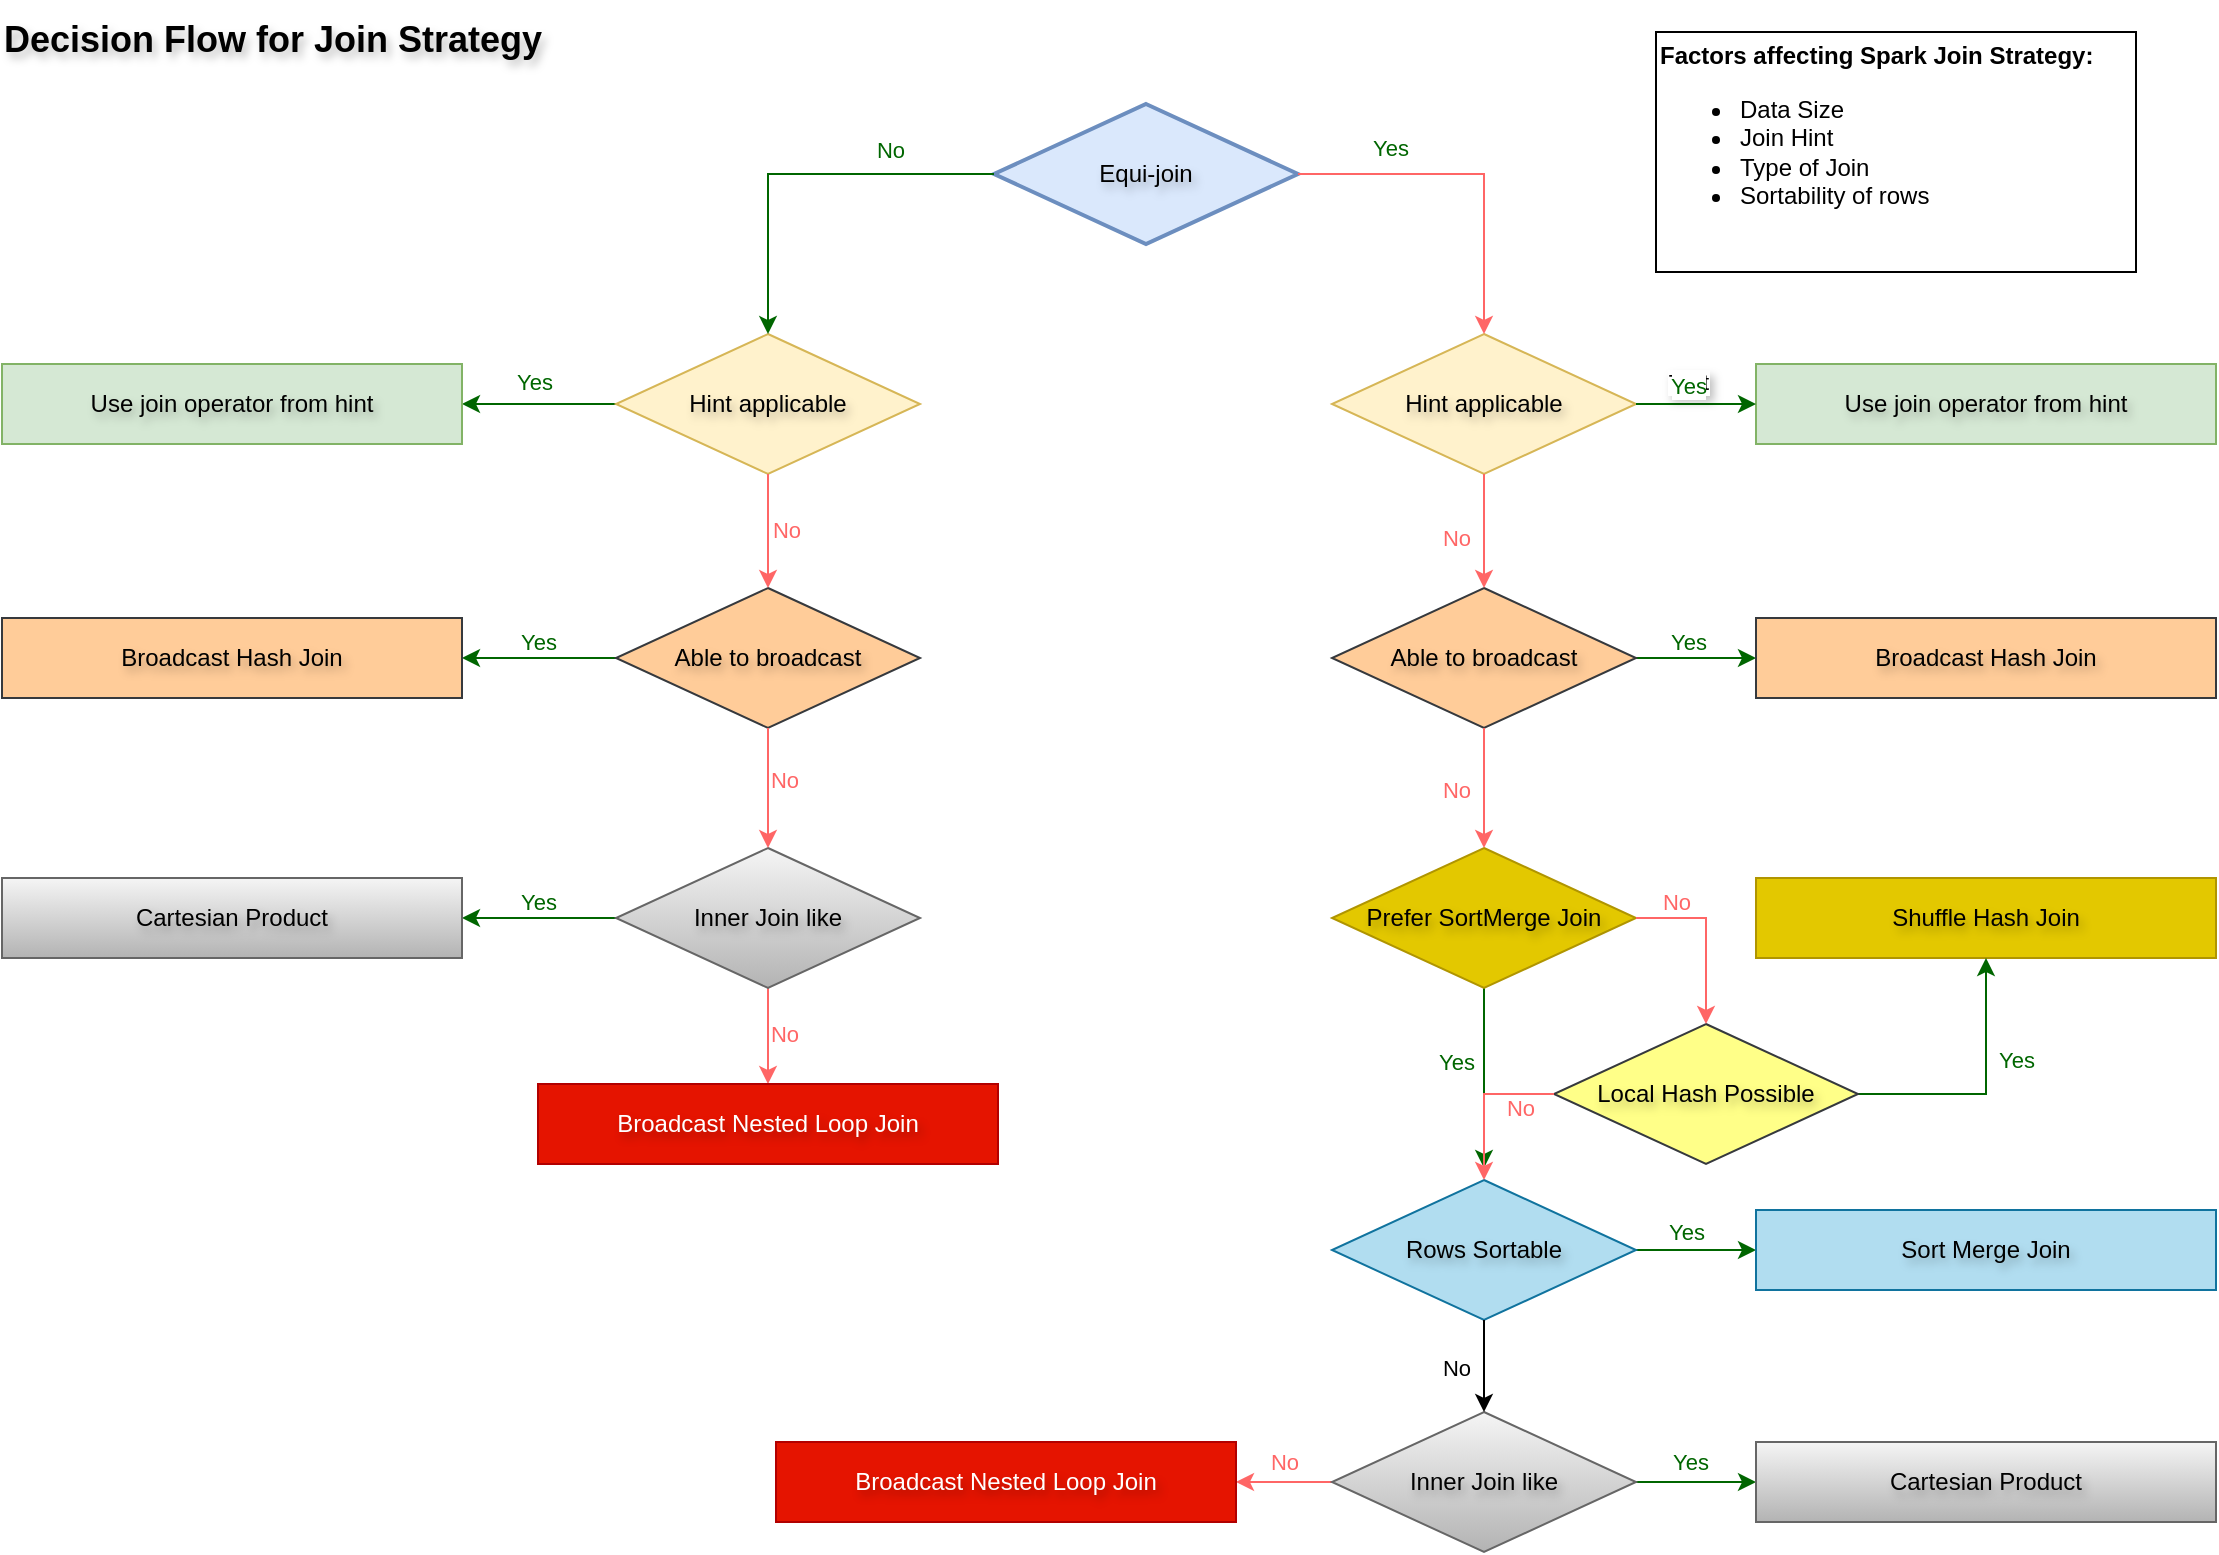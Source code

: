 <mxfile version="26.1.0">
  <diagram name="Page-1" id="Bed-eWaJXdRQISmTCw9B">
    <mxGraphModel dx="2898" dy="1151" grid="1" gridSize="10" guides="1" tooltips="1" connect="1" arrows="1" fold="1" page="1" pageScale="1" pageWidth="1400" pageHeight="850" math="0" shadow="0">
      <root>
        <mxCell id="0" />
        <mxCell id="1" parent="0" />
        <mxCell id="6l5RSFHwxLsTZtFq_D9o-2" value="Hint applicable" style="strokeWidth=1;html=1;shape=mxgraph.flowchart.decision;whiteSpace=wrap;rounded=0;fillColor=#fff2cc;strokeColor=#d6b656;textShadow=1;" parent="1" vertex="1">
          <mxGeometry x="-695" y="186" width="152" height="70" as="geometry" />
        </mxCell>
        <mxCell id="6l5RSFHwxLsTZtFq_D9o-3" value="Use join operator from hint" style="rounded=0;whiteSpace=wrap;html=1;absoluteArcSize=1;arcSize=14;strokeWidth=1;fillColor=#d5e8d4;strokeColor=#82b366;textShadow=1;" parent="1" vertex="1">
          <mxGeometry x="-483" y="201" width="230" height="40" as="geometry" />
        </mxCell>
        <mxCell id="6l5RSFHwxLsTZtFq_D9o-4" value="Equi-join" style="strokeWidth=2;html=1;shape=mxgraph.flowchart.decision;whiteSpace=wrap;rounded=0;fillColor=#dae8fc;strokeColor=#6c8ebf;textShadow=1;" parent="1" vertex="1">
          <mxGeometry x="-864" y="71" width="152" height="70" as="geometry" />
        </mxCell>
        <mxCell id="6l5RSFHwxLsTZtFq_D9o-5" value="" style="endArrow=classic;html=1;rounded=0;exitX=1;exitY=0.5;exitDx=0;exitDy=0;exitPerimeter=0;entryX=0.5;entryY=0;entryDx=0;entryDy=0;entryPerimeter=0;edgeStyle=orthogonalEdgeStyle;strokeColor=#FF6666;textShadow=1;" parent="1" source="6l5RSFHwxLsTZtFq_D9o-4" target="6l5RSFHwxLsTZtFq_D9o-2" edge="1">
          <mxGeometry width="50" height="50" relative="1" as="geometry">
            <mxPoint x="-853" y="560" as="sourcePoint" />
            <mxPoint x="-803" y="510" as="targetPoint" />
          </mxGeometry>
        </mxCell>
        <mxCell id="6l5RSFHwxLsTZtFq_D9o-27" value="Yes" style="edgeLabel;html=1;align=center;verticalAlign=middle;resizable=0;points=[];rounded=0;fontColor=#006600;textShadow=0;" parent="6l5RSFHwxLsTZtFq_D9o-5" vertex="1" connectable="0">
          <mxGeometry x="-0.429" y="2" relative="1" as="geometry">
            <mxPoint x="-4" y="-11" as="offset" />
          </mxGeometry>
        </mxCell>
        <mxCell id="6l5RSFHwxLsTZtFq_D9o-6" value="" style="endArrow=classic;html=1;rounded=0;exitX=1;exitY=0.5;exitDx=0;exitDy=0;exitPerimeter=0;entryX=0;entryY=0.5;entryDx=0;entryDy=0;strokeColor=#006600;textShadow=1;" parent="1" source="6l5RSFHwxLsTZtFq_D9o-2" target="6l5RSFHwxLsTZtFq_D9o-3" edge="1">
          <mxGeometry width="50" height="50" relative="1" as="geometry">
            <mxPoint x="-853" y="560" as="sourcePoint" />
            <mxPoint x="-803" y="510" as="targetPoint" />
          </mxGeometry>
        </mxCell>
        <mxCell id="6l5RSFHwxLsTZtFq_D9o-31" value="Text" style="edgeLabel;html=1;align=center;verticalAlign=middle;resizable=0;points=[];rounded=0;textShadow=1;" parent="6l5RSFHwxLsTZtFq_D9o-6" vertex="1" connectable="0">
          <mxGeometry x="-0.233" relative="1" as="geometry">
            <mxPoint x="3" y="-11" as="offset" />
          </mxGeometry>
        </mxCell>
        <mxCell id="6l5RSFHwxLsTZtFq_D9o-33" value="&lt;div&gt;Yes&lt;/div&gt;" style="edgeLabel;html=1;align=center;verticalAlign=middle;resizable=0;points=[];rounded=0;fontColor=#006600;textShadow=0;" parent="6l5RSFHwxLsTZtFq_D9o-6" vertex="1" connectable="0">
          <mxGeometry x="-0.133" y="9" relative="1" as="geometry">
            <mxPoint as="offset" />
          </mxGeometry>
        </mxCell>
        <mxCell id="6l5RSFHwxLsTZtFq_D9o-10" style="edgeStyle=orthogonalEdgeStyle;rounded=0;orthogonalLoop=1;jettySize=auto;html=1;exitX=1;exitY=0.5;exitDx=0;exitDy=0;exitPerimeter=0;entryX=0;entryY=0.5;entryDx=0;entryDy=0;fontColor=#006600;strokeColor=#006600;textShadow=1;" parent="1" source="6l5RSFHwxLsTZtFq_D9o-7" target="6l5RSFHwxLsTZtFq_D9o-8" edge="1">
          <mxGeometry relative="1" as="geometry" />
        </mxCell>
        <mxCell id="6l5RSFHwxLsTZtFq_D9o-35" value="Yes" style="edgeLabel;html=1;align=center;verticalAlign=middle;resizable=0;points=[];rounded=0;fontColor=#006600;textShadow=0;" parent="6l5RSFHwxLsTZtFq_D9o-10" vertex="1" connectable="0">
          <mxGeometry x="-0.133" relative="1" as="geometry">
            <mxPoint y="-8" as="offset" />
          </mxGeometry>
        </mxCell>
        <mxCell id="6l5RSFHwxLsTZtFq_D9o-7" value="Able to broadcast" style="strokeWidth=1;html=1;shape=mxgraph.flowchart.decision;whiteSpace=wrap;rounded=0;fillColor=#ffcc99;strokeColor=#36393d;textShadow=1;" parent="1" vertex="1">
          <mxGeometry x="-695" y="313" width="152" height="70" as="geometry" />
        </mxCell>
        <mxCell id="6l5RSFHwxLsTZtFq_D9o-8" value="Broadcast Hash Join" style="rounded=0;whiteSpace=wrap;html=1;absoluteArcSize=1;arcSize=14;strokeWidth=1;fillColor=#ffcc99;strokeColor=#36393d;textShadow=1;" parent="1" vertex="1">
          <mxGeometry x="-483" y="328" width="230" height="40" as="geometry" />
        </mxCell>
        <mxCell id="6l5RSFHwxLsTZtFq_D9o-9" value="" style="endArrow=classic;html=1;rounded=0;exitX=0.5;exitY=1;exitDx=0;exitDy=0;exitPerimeter=0;strokeColor=#FF6666;textShadow=1;" parent="1" source="6l5RSFHwxLsTZtFq_D9o-2" target="6l5RSFHwxLsTZtFq_D9o-7" edge="1">
          <mxGeometry width="50" height="50" relative="1" as="geometry">
            <mxPoint x="-853" y="560" as="sourcePoint" />
            <mxPoint x="-803" y="510" as="targetPoint" />
          </mxGeometry>
        </mxCell>
        <mxCell id="6l5RSFHwxLsTZtFq_D9o-34" value="No" style="edgeLabel;html=1;align=center;verticalAlign=middle;resizable=0;points=[];rounded=0;fontColor=#FF6666;textShadow=0;" parent="6l5RSFHwxLsTZtFq_D9o-9" vertex="1" connectable="0">
          <mxGeometry x="0.123" y="2" relative="1" as="geometry">
            <mxPoint x="-16" as="offset" />
          </mxGeometry>
        </mxCell>
        <mxCell id="6l5RSFHwxLsTZtFq_D9o-24" style="edgeStyle=orthogonalEdgeStyle;rounded=0;orthogonalLoop=1;jettySize=auto;html=1;exitX=0.5;exitY=1;exitDx=0;exitDy=0;exitPerimeter=0;strokeColor=#006600;textShadow=1;" parent="1" source="6l5RSFHwxLsTZtFq_D9o-11" edge="1">
          <mxGeometry relative="1" as="geometry">
            <mxPoint x="-619" y="603" as="targetPoint" />
          </mxGeometry>
        </mxCell>
        <mxCell id="6l5RSFHwxLsTZtFq_D9o-37" value="Yes" style="edgeLabel;html=1;align=center;verticalAlign=middle;resizable=0;points=[];rounded=0;fontColor=#006600;textShadow=0;" parent="6l5RSFHwxLsTZtFq_D9o-24" vertex="1" connectable="0">
          <mxGeometry x="-0.492" y="-2" relative="1" as="geometry">
            <mxPoint x="-12" y="14" as="offset" />
          </mxGeometry>
        </mxCell>
        <mxCell id="6l5RSFHwxLsTZtFq_D9o-11" value="Prefer SortMerge Join" style="strokeWidth=1;html=1;shape=mxgraph.flowchart.decision;whiteSpace=wrap;rounded=0;fillColor=#e3c800;fontColor=#000000;strokeColor=#B09500;textShadow=1;" parent="1" vertex="1">
          <mxGeometry x="-695" y="443" width="152" height="70" as="geometry" />
        </mxCell>
        <mxCell id="6l5RSFHwxLsTZtFq_D9o-12" value="Shuffle Hash Join" style="rounded=0;whiteSpace=wrap;html=1;absoluteArcSize=1;arcSize=14;strokeWidth=1;fillColor=#e3c800;fontColor=#000000;strokeColor=#B09500;textShadow=1;" parent="1" vertex="1">
          <mxGeometry x="-483" y="458" width="230" height="40" as="geometry" />
        </mxCell>
        <mxCell id="6l5RSFHwxLsTZtFq_D9o-13" style="edgeStyle=orthogonalEdgeStyle;rounded=0;orthogonalLoop=1;jettySize=auto;html=1;exitX=0.5;exitY=1;exitDx=0;exitDy=0;exitPerimeter=0;entryX=0.5;entryY=0;entryDx=0;entryDy=0;entryPerimeter=0;strokeColor=#FF6666;textShadow=1;" parent="1" source="6l5RSFHwxLsTZtFq_D9o-7" target="6l5RSFHwxLsTZtFq_D9o-11" edge="1">
          <mxGeometry relative="1" as="geometry" />
        </mxCell>
        <mxCell id="6l5RSFHwxLsTZtFq_D9o-36" value="No" style="edgeLabel;html=1;align=center;verticalAlign=middle;resizable=0;points=[];rounded=0;fontColor=#FF6666;textShadow=0;" parent="6l5RSFHwxLsTZtFq_D9o-13" vertex="1" connectable="0">
          <mxGeometry x="0.033" y="2" relative="1" as="geometry">
            <mxPoint x="-16" as="offset" />
          </mxGeometry>
        </mxCell>
        <mxCell id="6l5RSFHwxLsTZtFq_D9o-19" style="edgeStyle=orthogonalEdgeStyle;rounded=0;orthogonalLoop=1;jettySize=auto;html=1;exitX=1;exitY=0.5;exitDx=0;exitDy=0;exitPerimeter=0;strokeColor=#006600;textShadow=1;" parent="1" source="6l5RSFHwxLsTZtFq_D9o-14" target="6l5RSFHwxLsTZtFq_D9o-15" edge="1">
          <mxGeometry relative="1" as="geometry" />
        </mxCell>
        <mxCell id="6l5RSFHwxLsTZtFq_D9o-40" value="Yes" style="edgeLabel;html=1;align=center;verticalAlign=middle;resizable=0;points=[];rounded=0;fontColor=#006600;textShadow=0;" parent="6l5RSFHwxLsTZtFq_D9o-19" vertex="1" connectable="0">
          <mxGeometry x="-0.133" y="-1" relative="1" as="geometry">
            <mxPoint x="-1" y="-10" as="offset" />
          </mxGeometry>
        </mxCell>
        <mxCell id="6l5RSFHwxLsTZtFq_D9o-14" value="Rows Sortable" style="strokeWidth=1;html=1;shape=mxgraph.flowchart.decision;whiteSpace=wrap;rounded=0;fillColor=#b1ddf0;strokeColor=#10739e;textShadow=1;" parent="1" vertex="1">
          <mxGeometry x="-695" y="609" width="152" height="70" as="geometry" />
        </mxCell>
        <mxCell id="6l5RSFHwxLsTZtFq_D9o-15" value="Sort Merge Join" style="rounded=0;whiteSpace=wrap;html=1;absoluteArcSize=1;arcSize=14;strokeWidth=1;fillColor=#b1ddf0;strokeColor=#10739e;textShadow=1;" parent="1" vertex="1">
          <mxGeometry x="-483" y="624" width="230" height="40" as="geometry" />
        </mxCell>
        <mxCell id="6l5RSFHwxLsTZtFq_D9o-20" style="edgeStyle=orthogonalEdgeStyle;rounded=0;orthogonalLoop=1;jettySize=auto;html=1;exitX=1;exitY=0.5;exitDx=0;exitDy=0;exitPerimeter=0;entryX=0;entryY=0.5;entryDx=0;entryDy=0;strokeColor=#006600;textShadow=1;" parent="1" source="6l5RSFHwxLsTZtFq_D9o-16" target="6l5RSFHwxLsTZtFq_D9o-17" edge="1">
          <mxGeometry relative="1" as="geometry" />
        </mxCell>
        <mxCell id="6l5RSFHwxLsTZtFq_D9o-41" value="Yes" style="edgeLabel;html=1;align=center;verticalAlign=middle;resizable=0;points=[];rounded=0;fontColor=#006600;textShadow=0;" parent="6l5RSFHwxLsTZtFq_D9o-20" vertex="1" connectable="0">
          <mxGeometry x="-0.1" y="-1" relative="1" as="geometry">
            <mxPoint y="-11" as="offset" />
          </mxGeometry>
        </mxCell>
        <mxCell id="6l5RSFHwxLsTZtFq_D9o-45" style="edgeStyle=orthogonalEdgeStyle;rounded=0;orthogonalLoop=1;jettySize=auto;html=1;exitX=0;exitY=0.5;exitDx=0;exitDy=0;exitPerimeter=0;entryX=1;entryY=0.5;entryDx=0;entryDy=0;strokeColor=#FF6666;textShadow=1;" parent="1" source="6l5RSFHwxLsTZtFq_D9o-16" target="6l5RSFHwxLsTZtFq_D9o-44" edge="1">
          <mxGeometry relative="1" as="geometry" />
        </mxCell>
        <mxCell id="6l5RSFHwxLsTZtFq_D9o-46" value="No" style="edgeLabel;html=1;align=center;verticalAlign=middle;resizable=0;points=[];fontColor=#FF6666;textShadow=0;" parent="6l5RSFHwxLsTZtFq_D9o-45" vertex="1" connectable="0">
          <mxGeometry x="-0.417" y="4" relative="1" as="geometry">
            <mxPoint x="-10" y="-14" as="offset" />
          </mxGeometry>
        </mxCell>
        <mxCell id="6l5RSFHwxLsTZtFq_D9o-16" value="Inner Join like" style="strokeWidth=1;html=1;shape=mxgraph.flowchart.decision;whiteSpace=wrap;rounded=0;fillColor=#f5f5f5;strokeColor=#666666;gradientColor=#b3b3b3;textShadow=1;" parent="1" vertex="1">
          <mxGeometry x="-695" y="725" width="152" height="70" as="geometry" />
        </mxCell>
        <mxCell id="6l5RSFHwxLsTZtFq_D9o-17" value="Cartesian Product" style="rounded=0;whiteSpace=wrap;html=1;absoluteArcSize=1;arcSize=14;strokeWidth=1;fillColor=#f5f5f5;strokeColor=#666666;gradientColor=#b3b3b3;textShadow=1;" parent="1" vertex="1">
          <mxGeometry x="-483" y="740" width="230" height="40" as="geometry" />
        </mxCell>
        <mxCell id="6l5RSFHwxLsTZtFq_D9o-22" style="edgeStyle=orthogonalEdgeStyle;rounded=0;orthogonalLoop=1;jettySize=auto;html=1;exitX=1;exitY=0.5;exitDx=0;exitDy=0;exitPerimeter=0;entryX=0.5;entryY=1;entryDx=0;entryDy=0;strokeColor=#006600;textShadow=1;" parent="1" source="6l5RSFHwxLsTZtFq_D9o-18" target="6l5RSFHwxLsTZtFq_D9o-12" edge="1">
          <mxGeometry relative="1" as="geometry" />
        </mxCell>
        <mxCell id="6l5RSFHwxLsTZtFq_D9o-42" value="Yes" style="edgeLabel;html=1;align=center;verticalAlign=middle;resizable=0;points=[];rounded=0;fontColor=#006600;textShadow=0;" parent="6l5RSFHwxLsTZtFq_D9o-22" vertex="1" connectable="0">
          <mxGeometry x="0.224" y="-4" relative="1" as="geometry">
            <mxPoint x="11" as="offset" />
          </mxGeometry>
        </mxCell>
        <mxCell id="6l5RSFHwxLsTZtFq_D9o-18" value="Local Hash Possible" style="strokeWidth=1;html=1;shape=mxgraph.flowchart.decision;whiteSpace=wrap;rounded=0;fillColor=#ffff88;strokeColor=#36393d;textShadow=1;" parent="1" vertex="1">
          <mxGeometry x="-584" y="531" width="152" height="70" as="geometry" />
        </mxCell>
        <mxCell id="6l5RSFHwxLsTZtFq_D9o-21" style="edgeStyle=orthogonalEdgeStyle;rounded=0;orthogonalLoop=1;jettySize=auto;html=1;exitX=1;exitY=0.5;exitDx=0;exitDy=0;exitPerimeter=0;entryX=0.5;entryY=0;entryDx=0;entryDy=0;entryPerimeter=0;strokeColor=#FF6666;textShadow=1;" parent="1" source="6l5RSFHwxLsTZtFq_D9o-11" target="6l5RSFHwxLsTZtFq_D9o-18" edge="1">
          <mxGeometry relative="1" as="geometry" />
        </mxCell>
        <mxCell id="6l5RSFHwxLsTZtFq_D9o-43" value="No" style="edgeLabel;html=1;align=center;verticalAlign=middle;resizable=0;points=[];fontColor=#FF6666;textShadow=0;" parent="6l5RSFHwxLsTZtFq_D9o-21" vertex="1" connectable="0">
          <mxGeometry x="-0.667" y="2" relative="1" as="geometry">
            <mxPoint x="5" y="-6" as="offset" />
          </mxGeometry>
        </mxCell>
        <mxCell id="6l5RSFHwxLsTZtFq_D9o-23" style="edgeStyle=orthogonalEdgeStyle;rounded=0;orthogonalLoop=1;jettySize=auto;html=1;exitX=0;exitY=0.5;exitDx=0;exitDy=0;exitPerimeter=0;entryX=0.5;entryY=0;entryDx=0;entryDy=0;entryPerimeter=0;strokeColor=#FF6666;textShadow=1;" parent="1" source="6l5RSFHwxLsTZtFq_D9o-18" target="6l5RSFHwxLsTZtFq_D9o-14" edge="1">
          <mxGeometry relative="1" as="geometry" />
        </mxCell>
        <mxCell id="6l5RSFHwxLsTZtFq_D9o-38" value="No" style="edgeLabel;html=1;align=center;verticalAlign=middle;resizable=0;points=[];rounded=0;fontColor=#FF6666;textShadow=0;" parent="6l5RSFHwxLsTZtFq_D9o-23" vertex="1" connectable="0">
          <mxGeometry x="-0.556" y="4" relative="1" as="geometry">
            <mxPoint y="3" as="offset" />
          </mxGeometry>
        </mxCell>
        <mxCell id="6l5RSFHwxLsTZtFq_D9o-25" style="edgeStyle=orthogonalEdgeStyle;rounded=0;orthogonalLoop=1;jettySize=auto;html=1;exitX=0.5;exitY=1;exitDx=0;exitDy=0;exitPerimeter=0;entryX=0.5;entryY=0;entryDx=0;entryDy=0;entryPerimeter=0;textShadow=1;" parent="1" source="6l5RSFHwxLsTZtFq_D9o-14" target="6l5RSFHwxLsTZtFq_D9o-16" edge="1">
          <mxGeometry relative="1" as="geometry" />
        </mxCell>
        <mxCell id="6l5RSFHwxLsTZtFq_D9o-39" value="No" style="edgeLabel;html=1;align=center;verticalAlign=middle;resizable=0;points=[];rounded=0;textShadow=0;" parent="6l5RSFHwxLsTZtFq_D9o-25" vertex="1" connectable="0">
          <mxGeometry x="-0.2" y="1" relative="1" as="geometry">
            <mxPoint x="-15" y="5" as="offset" />
          </mxGeometry>
        </mxCell>
        <mxCell id="6l5RSFHwxLsTZtFq_D9o-44" value="Broadcast Nested Loop Join" style="rounded=0;whiteSpace=wrap;html=1;absoluteArcSize=1;arcSize=14;strokeWidth=1;fillColor=#e51400;strokeColor=#B20000;fontColor=#ffffff;textShadow=1;" parent="1" vertex="1">
          <mxGeometry x="-973" y="740" width="230" height="40" as="geometry" />
        </mxCell>
        <mxCell id="6l5RSFHwxLsTZtFq_D9o-54" style="edgeStyle=orthogonalEdgeStyle;rounded=0;orthogonalLoop=1;jettySize=auto;html=1;exitX=0;exitY=0.5;exitDx=0;exitDy=0;exitPerimeter=0;entryX=1;entryY=0.5;entryDx=0;entryDy=0;strokeColor=#006600;textShadow=1;" parent="1" source="6l5RSFHwxLsTZtFq_D9o-47" target="6l5RSFHwxLsTZtFq_D9o-48" edge="1">
          <mxGeometry relative="1" as="geometry" />
        </mxCell>
        <mxCell id="6l5RSFHwxLsTZtFq_D9o-66" value="Yes" style="edgeLabel;html=1;align=center;verticalAlign=middle;resizable=0;points=[];fontColor=#006600;textShadow=0;" parent="6l5RSFHwxLsTZtFq_D9o-54" vertex="1" connectable="0">
          <mxGeometry x="-0.091" relative="1" as="geometry">
            <mxPoint x="-6" y="-11" as="offset" />
          </mxGeometry>
        </mxCell>
        <mxCell id="6l5RSFHwxLsTZtFq_D9o-47" value="Hint applicable" style="strokeWidth=1;html=1;shape=mxgraph.flowchart.decision;whiteSpace=wrap;rounded=0;fillColor=#fff2cc;strokeColor=#d6b656;textShadow=1;" parent="1" vertex="1">
          <mxGeometry x="-1053" y="186" width="152" height="70" as="geometry" />
        </mxCell>
        <mxCell id="6l5RSFHwxLsTZtFq_D9o-48" value="Use join operator from hint" style="rounded=0;whiteSpace=wrap;html=1;absoluteArcSize=1;arcSize=14;strokeWidth=1;fillColor=#d5e8d4;strokeColor=#82b366;textShadow=1;" parent="1" vertex="1">
          <mxGeometry x="-1360" y="201" width="230" height="40" as="geometry" />
        </mxCell>
        <mxCell id="6l5RSFHwxLsTZtFq_D9o-53" style="edgeStyle=orthogonalEdgeStyle;rounded=0;orthogonalLoop=1;jettySize=auto;html=1;exitX=0;exitY=0.5;exitDx=0;exitDy=0;exitPerimeter=0;entryX=0.5;entryY=0;entryDx=0;entryDy=0;entryPerimeter=0;strokeColor=#006600;textShadow=1;" parent="1" source="6l5RSFHwxLsTZtFq_D9o-4" target="6l5RSFHwxLsTZtFq_D9o-47" edge="1">
          <mxGeometry relative="1" as="geometry" />
        </mxCell>
        <mxCell id="6l5RSFHwxLsTZtFq_D9o-65" value="No" style="edgeLabel;html=1;align=center;verticalAlign=middle;resizable=0;points=[];fontColor=#006600;textShadow=0;" parent="6l5RSFHwxLsTZtFq_D9o-53" vertex="1" connectable="0">
          <mxGeometry x="-0.465" y="1" relative="1" as="geometry">
            <mxPoint x="-1" y="-13" as="offset" />
          </mxGeometry>
        </mxCell>
        <mxCell id="6l5RSFHwxLsTZtFq_D9o-57" style="edgeStyle=orthogonalEdgeStyle;rounded=0;orthogonalLoop=1;jettySize=auto;html=1;exitX=0;exitY=0.5;exitDx=0;exitDy=0;exitPerimeter=0;entryX=1;entryY=0.5;entryDx=0;entryDy=0;strokeColor=#006600;textShadow=1;" parent="1" source="6l5RSFHwxLsTZtFq_D9o-55" target="6l5RSFHwxLsTZtFq_D9o-56" edge="1">
          <mxGeometry relative="1" as="geometry" />
        </mxCell>
        <mxCell id="6l5RSFHwxLsTZtFq_D9o-67" value="Yes" style="edgeLabel;html=1;align=center;verticalAlign=middle;resizable=0;points=[];fontColor=#006600;textShadow=0;" parent="6l5RSFHwxLsTZtFq_D9o-57" vertex="1" connectable="0">
          <mxGeometry x="-0.039" y="-3" relative="1" as="geometry">
            <mxPoint x="-2" y="-5" as="offset" />
          </mxGeometry>
        </mxCell>
        <mxCell id="6l5RSFHwxLsTZtFq_D9o-55" value="Able to broadcast" style="strokeWidth=1;html=1;shape=mxgraph.flowchart.decision;whiteSpace=wrap;rounded=0;fillColor=#ffcc99;strokeColor=#36393d;textShadow=1;" parent="1" vertex="1">
          <mxGeometry x="-1053" y="313" width="152" height="70" as="geometry" />
        </mxCell>
        <mxCell id="6l5RSFHwxLsTZtFq_D9o-56" value="Broadcast Hash Join" style="rounded=0;whiteSpace=wrap;html=1;absoluteArcSize=1;arcSize=14;strokeWidth=1;fillColor=#ffcc99;strokeColor=#36393d;textShadow=1;" parent="1" vertex="1">
          <mxGeometry x="-1360" y="328" width="230" height="40" as="geometry" />
        </mxCell>
        <mxCell id="6l5RSFHwxLsTZtFq_D9o-58" style="edgeStyle=orthogonalEdgeStyle;rounded=0;orthogonalLoop=1;jettySize=auto;html=1;exitX=0.5;exitY=1;exitDx=0;exitDy=0;exitPerimeter=0;entryX=0.5;entryY=0;entryDx=0;entryDy=0;entryPerimeter=0;strokeColor=#FF6666;textShadow=1;" parent="1" source="6l5RSFHwxLsTZtFq_D9o-47" target="6l5RSFHwxLsTZtFq_D9o-55" edge="1">
          <mxGeometry relative="1" as="geometry" />
        </mxCell>
        <mxCell id="6l5RSFHwxLsTZtFq_D9o-69" value="No" style="edgeLabel;html=1;align=center;verticalAlign=middle;resizable=0;points=[];fontColor=#FF6666;textShadow=0;" parent="6l5RSFHwxLsTZtFq_D9o-58" vertex="1" connectable="0">
          <mxGeometry x="-0.018" relative="1" as="geometry">
            <mxPoint x="9" as="offset" />
          </mxGeometry>
        </mxCell>
        <mxCell id="6l5RSFHwxLsTZtFq_D9o-61" style="edgeStyle=orthogonalEdgeStyle;rounded=0;orthogonalLoop=1;jettySize=auto;html=1;exitX=0;exitY=0.5;exitDx=0;exitDy=0;exitPerimeter=0;entryX=1;entryY=0.5;entryDx=0;entryDy=0;strokeColor=#006600;textShadow=1;" parent="1" source="6l5RSFHwxLsTZtFq_D9o-59" target="6l5RSFHwxLsTZtFq_D9o-60" edge="1">
          <mxGeometry relative="1" as="geometry" />
        </mxCell>
        <mxCell id="6l5RSFHwxLsTZtFq_D9o-68" value="Yes" style="edgeLabel;html=1;align=center;verticalAlign=middle;resizable=0;points=[];fontColor=#006600;textShadow=0;" parent="6l5RSFHwxLsTZtFq_D9o-61" vertex="1" connectable="0">
          <mxGeometry x="0.091" y="1" relative="1" as="geometry">
            <mxPoint x="3" y="-9" as="offset" />
          </mxGeometry>
        </mxCell>
        <mxCell id="6l5RSFHwxLsTZtFq_D9o-64" style="edgeStyle=orthogonalEdgeStyle;rounded=0;orthogonalLoop=1;jettySize=auto;html=1;exitX=0.5;exitY=1;exitDx=0;exitDy=0;exitPerimeter=0;entryX=0.5;entryY=0;entryDx=0;entryDy=0;strokeColor=#FF6666;textShadow=1;" parent="1" source="6l5RSFHwxLsTZtFq_D9o-59" target="6l5RSFHwxLsTZtFq_D9o-63" edge="1">
          <mxGeometry relative="1" as="geometry" />
        </mxCell>
        <mxCell id="6l5RSFHwxLsTZtFq_D9o-71" value="No" style="edgeLabel;html=1;align=center;verticalAlign=middle;resizable=0;points=[];fontColor=#FF6666;textShadow=0;" parent="6l5RSFHwxLsTZtFq_D9o-64" vertex="1" connectable="0">
          <mxGeometry x="-0.125" relative="1" as="geometry">
            <mxPoint x="8" y="2" as="offset" />
          </mxGeometry>
        </mxCell>
        <mxCell id="6l5RSFHwxLsTZtFq_D9o-59" value="Inner Join like" style="strokeWidth=1;html=1;shape=mxgraph.flowchart.decision;whiteSpace=wrap;rounded=0;fillColor=#f5f5f5;strokeColor=#666666;gradientColor=#b3b3b3;textShadow=1;" parent="1" vertex="1">
          <mxGeometry x="-1053" y="443" width="152" height="70" as="geometry" />
        </mxCell>
        <mxCell id="6l5RSFHwxLsTZtFq_D9o-60" value="Cartesian Product" style="rounded=0;whiteSpace=wrap;html=1;absoluteArcSize=1;arcSize=14;strokeWidth=1;fillColor=#f5f5f5;strokeColor=#666666;gradientColor=#b3b3b3;textShadow=1;" parent="1" vertex="1">
          <mxGeometry x="-1360" y="458" width="230" height="40" as="geometry" />
        </mxCell>
        <mxCell id="6l5RSFHwxLsTZtFq_D9o-62" style="edgeStyle=orthogonalEdgeStyle;rounded=0;orthogonalLoop=1;jettySize=auto;html=1;exitX=0.5;exitY=1;exitDx=0;exitDy=0;exitPerimeter=0;entryX=0.5;entryY=0;entryDx=0;entryDy=0;entryPerimeter=0;strokeColor=#FF6666;textShadow=1;" parent="1" source="6l5RSFHwxLsTZtFq_D9o-55" target="6l5RSFHwxLsTZtFq_D9o-59" edge="1">
          <mxGeometry relative="1" as="geometry" />
        </mxCell>
        <mxCell id="6l5RSFHwxLsTZtFq_D9o-70" value="No" style="edgeLabel;html=1;align=center;verticalAlign=middle;resizable=0;points=[];fontColor=#FF6666;textShadow=0;" parent="6l5RSFHwxLsTZtFq_D9o-62" vertex="1" connectable="0">
          <mxGeometry x="-0.133" y="-1" relative="1" as="geometry">
            <mxPoint x="9" as="offset" />
          </mxGeometry>
        </mxCell>
        <mxCell id="6l5RSFHwxLsTZtFq_D9o-63" value="Broadcast Nested Loop Join" style="rounded=0;whiteSpace=wrap;html=1;absoluteArcSize=1;arcSize=14;strokeWidth=1;fillColor=#e51400;strokeColor=#B20000;fontColor=#ffffff;textShadow=1;" parent="1" vertex="1">
          <mxGeometry x="-1092" y="561" width="230" height="40" as="geometry" />
        </mxCell>
        <mxCell id="6l5RSFHwxLsTZtFq_D9o-74" value="Decision Flow for Join Strategy" style="text;html=1;align=center;verticalAlign=middle;resizable=0;points=[];autosize=1;strokeColor=none;fillColor=none;fontSize=18;fontStyle=1;textShadow=1;" parent="1" vertex="1">
          <mxGeometry x="-1360" y="19" width="270" height="40" as="geometry" />
        </mxCell>
        <mxCell id="EjIdmnjUTFpmQ6ZbMCta-2" value="&lt;div&gt;&lt;b&gt;Factors affecting Spark Join Strategy:&lt;/b&gt;&lt;/div&gt;&lt;ul&gt;&lt;li&gt;Data Size&lt;/li&gt;&lt;li&gt;Join Hint&lt;/li&gt;&lt;li&gt;Type of Join&lt;/li&gt;&lt;li&gt;Sortability of rows&lt;/li&gt;&lt;/ul&gt;&lt;div&gt;&lt;br&gt;&lt;/div&gt;" style="text;html=1;align=left;verticalAlign=middle;resizable=0;points=[];autosize=1;strokeColor=default;fillColor=none;" vertex="1" parent="1">
          <mxGeometry x="-533" y="35" width="240" height="120" as="geometry" />
        </mxCell>
      </root>
    </mxGraphModel>
  </diagram>
</mxfile>
